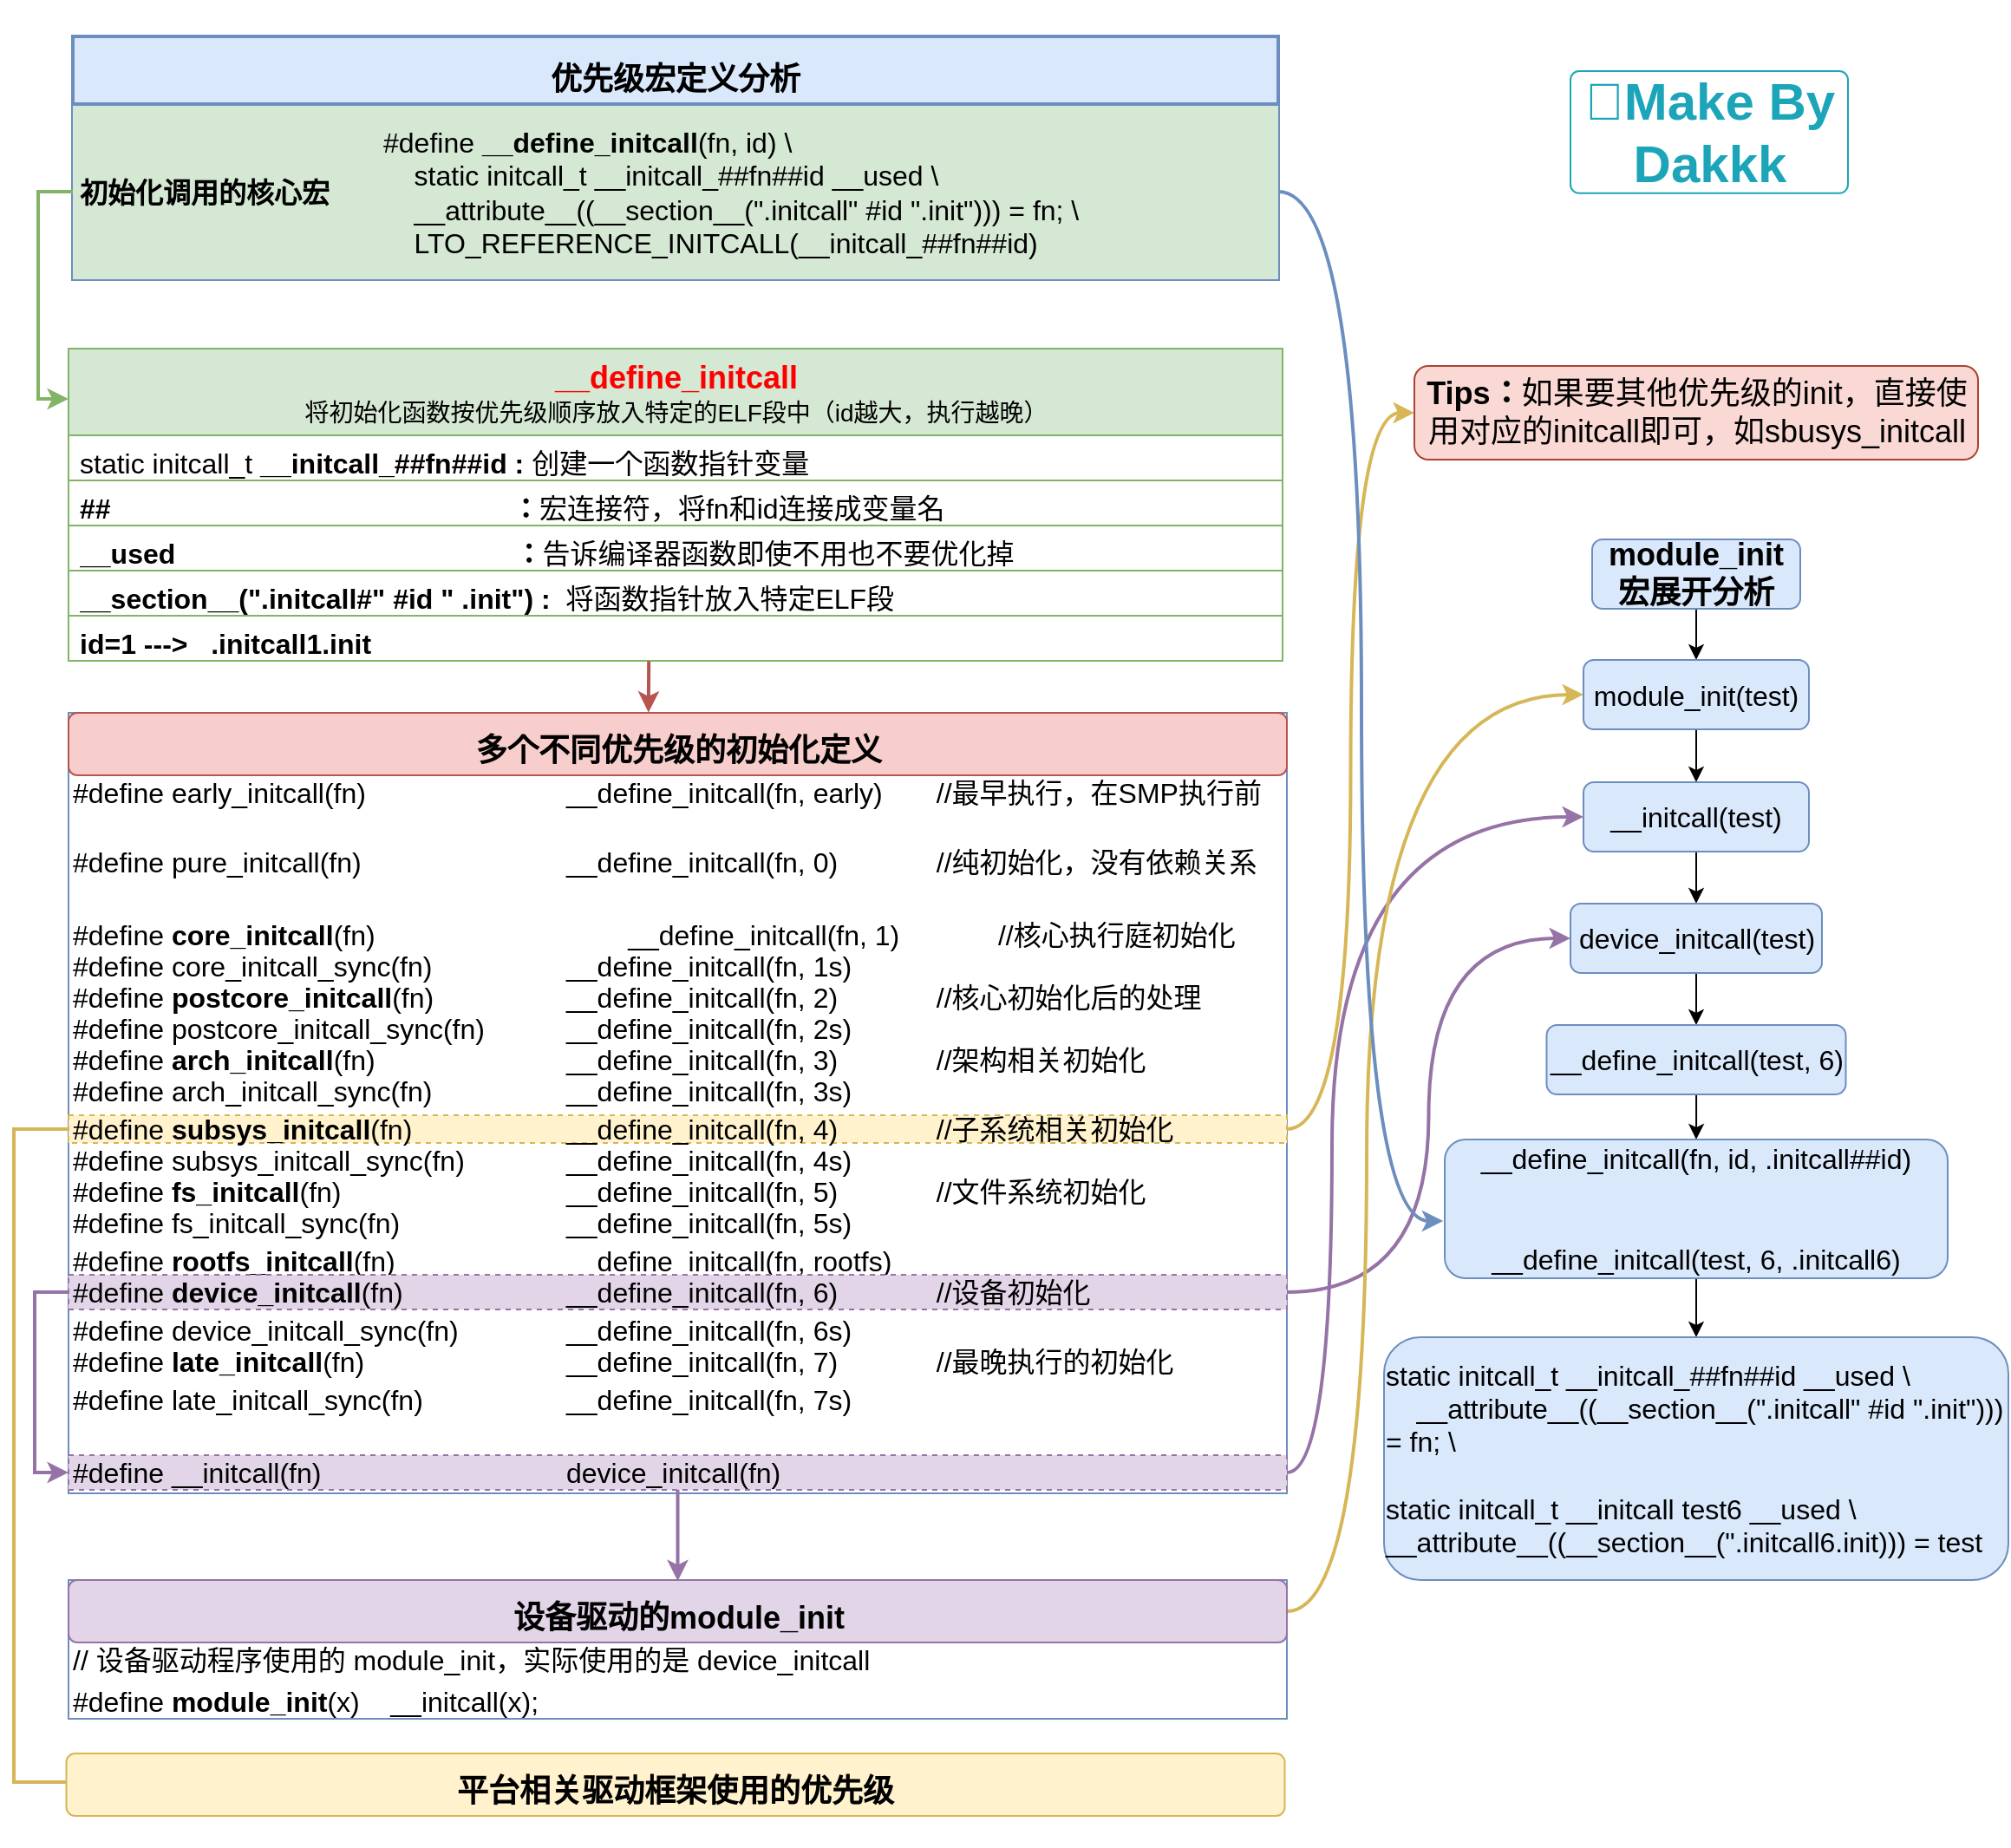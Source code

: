 <mxfile version="27.0.9">
  <diagram name="第 1 页" id="jYIrKezd6__9459T_uZ2">
    <mxGraphModel dx="2066" dy="1201" grid="1" gridSize="10" guides="1" tooltips="1" connect="1" arrows="1" fold="1" page="1" pageScale="1" pageWidth="1169" pageHeight="1654" math="0" shadow="0">
      <root>
        <mxCell id="0" />
        <mxCell id="1" parent="0" />
        <mxCell id="BAyyfJF-Jhxf_yc68yaH-1" value="" style="shape=table;startSize=0;container=1;collapsible=0;childLayout=tableLayout;fixedRows=1;rowLines=0;fontStyle=0;strokeColor=#6c8ebf;fontSize=16;spacing=4;spacingTop=0;spacingLeft=0;spacingBottom=0;strokeWidth=2;fillColor=none;" parent="1" vertex="1">
          <mxGeometry x="44.0" y="79" width="695" height="101" as="geometry" />
        </mxCell>
        <mxCell id="BAyyfJF-Jhxf_yc68yaH-2" value="" style="shape=tableRow;horizontal=0;startSize=0;swimlaneHead=0;swimlaneBody=0;top=0;left=0;bottom=0;right=0;collapsible=0;dropTarget=0;fillColor=none;points=[[0,0.5],[1,0.5]];portConstraint=eastwest;strokeColor=inherit;fontSize=16;spacing=4;spacingTop=0;spacingLeft=0;spacingBottom=0;" parent="BAyyfJF-Jhxf_yc68yaH-1" vertex="1">
          <mxGeometry width="695" height="101" as="geometry" />
        </mxCell>
        <mxCell id="BAyyfJF-Jhxf_yc68yaH-3" value="初始化调用的核心宏" style="shape=partialRectangle;html=1;whiteSpace=wrap;connectable=0;fillColor=#d5e8d4;top=0;left=0;bottom=0;right=0;overflow=hidden;strokeColor=#82b366;fontSize=16;fontStyle=1;align=left;spacing=4;spacingTop=0;spacingLeft=0;spacingBottom=0;" parent="BAyyfJF-Jhxf_yc68yaH-2" vertex="1">
          <mxGeometry width="175" height="101" as="geometry">
            <mxRectangle width="175" height="101" as="alternateBounds" />
          </mxGeometry>
        </mxCell>
        <mxCell id="BAyyfJF-Jhxf_yc68yaH-4" value="&lt;div&gt;#define &lt;b&gt;__define_initcall&lt;/b&gt;(fn, id) \&lt;/div&gt;&lt;div&gt;&amp;nbsp; &amp;nbsp; static initcall_t __initcall_##fn##id __used \&lt;/div&gt;&lt;div&gt;&amp;nbsp; &amp;nbsp; __attribute__((__section__(&quot;.initcall&quot; #id &quot;.init&quot;))) = fn; \&lt;/div&gt;&lt;div&gt;&amp;nbsp; &amp;nbsp; LTO_REFERENCE_INITCALL(__initcall_##fn##id)&lt;/div&gt;" style="shape=partialRectangle;html=1;whiteSpace=wrap;connectable=0;fillColor=#d5e8d4;top=0;left=0;bottom=0;right=0;align=left;spacingLeft=0;overflow=hidden;strokeColor=#82b366;fontSize=16;spacing=4;spacingTop=0;spacingBottom=0;strokeWidth=1;" parent="BAyyfJF-Jhxf_yc68yaH-2" vertex="1">
          <mxGeometry x="175" width="520" height="101" as="geometry">
            <mxRectangle width="520" height="101" as="alternateBounds" />
          </mxGeometry>
        </mxCell>
        <mxCell id="BAyyfJF-Jhxf_yc68yaH-8" value="&lt;h1&gt;&lt;font style=&quot;font-size: 18px;&quot;&gt;优先级宏定义分析&lt;/font&gt;&lt;/h1&gt;" style="rounded=0;whiteSpace=wrap;html=1;fontSize=16;fillColor=#dae8fc;strokeColor=#6c8ebf;strokeWidth=2;" parent="1" vertex="1">
          <mxGeometry x="44" y="40" width="695" height="39" as="geometry" />
        </mxCell>
        <mxCell id="BAyyfJF-Jhxf_yc68yaH-19" value="&lt;span style=&quot;font-size: 18px;&quot;&gt;&lt;font style=&quot;color: light-dark(rgb(255, 0, 0), rgb(255, 255, 255));&quot;&gt;__define_initcall&lt;/font&gt;&lt;/span&gt;&lt;br style=&quot;font-size: 18px;&quot;&gt;&lt;span style=&quot;font-size: 14px; font-weight: 400;&quot;&gt;将初始化函数按优先级顺序放入特定的ELF段中（id越大，执行越晚）&lt;/span&gt;" style="swimlane;fontStyle=1;align=center;verticalAlign=top;childLayout=stackLayout;horizontal=1;startSize=50;horizontalStack=0;resizeParent=1;resizeParentMax=0;resizeLast=0;collapsible=1;marginBottom=0;whiteSpace=wrap;html=1;fillColor=#d5e8d4;strokeColor=#82b366;" parent="1" vertex="1">
          <mxGeometry x="41.5" y="220" width="700" height="180" as="geometry">
            <mxRectangle x="20" y="770" width="260" height="50" as="alternateBounds" />
          </mxGeometry>
        </mxCell>
        <mxCell id="BAyyfJF-Jhxf_yc68yaH-20" value="&lt;span style=&quot;font-size: 16px;&quot;&gt;static initcall_t &lt;b&gt;__initcall_##fn##id : &lt;/b&gt;创建一个函数指针变量&lt;/span&gt;" style="text;strokeColor=#82b366;fillColor=none;align=left;verticalAlign=top;spacingLeft=4;spacingRight=4;overflow=hidden;rotatable=0;points=[[0,0.5],[1,0.5]];portConstraint=eastwest;whiteSpace=wrap;html=1;" parent="BAyyfJF-Jhxf_yc68yaH-19" vertex="1">
          <mxGeometry y="50" width="700" height="26" as="geometry" />
        </mxCell>
        <mxCell id="BAyyfJF-Jhxf_yc68yaH-21" value="&lt;span style=&quot;font-size: 16px;&quot;&gt;&lt;b&gt;##&amp;nbsp; &amp;nbsp; &amp;nbsp; &amp;nbsp; &amp;nbsp; &amp;nbsp; &amp;nbsp; &amp;nbsp; &amp;nbsp; &amp;nbsp; &amp;nbsp; &amp;nbsp; &amp;nbsp; &amp;nbsp; &amp;nbsp; &amp;nbsp; &amp;nbsp; &amp;nbsp; &amp;nbsp; &amp;nbsp; &amp;nbsp; &amp;nbsp; &amp;nbsp; &amp;nbsp; &amp;nbsp; &amp;nbsp; ：&lt;/b&gt;宏连接符，将fn和id连接成变量名&lt;/span&gt;" style="text;strokeColor=#82b366;fillColor=none;align=left;verticalAlign=top;spacingLeft=4;spacingRight=4;overflow=hidden;rotatable=0;points=[[0,0.5],[1,0.5]];portConstraint=eastwest;whiteSpace=wrap;html=1;" parent="BAyyfJF-Jhxf_yc68yaH-19" vertex="1">
          <mxGeometry y="76" width="700" height="26" as="geometry" />
        </mxCell>
        <mxCell id="BAyyfJF-Jhxf_yc68yaH-24" value="&lt;span style=&quot;font-size: 16px;&quot;&gt;&lt;b&gt;__used&amp;nbsp; &amp;nbsp; &amp;nbsp; &amp;nbsp; &amp;nbsp; &amp;nbsp; &amp;nbsp; &amp;nbsp; &amp;nbsp; &amp;nbsp; &amp;nbsp; &amp;nbsp; &amp;nbsp; &amp;nbsp; &amp;nbsp; &amp;nbsp; &amp;nbsp; &amp;nbsp; &amp;nbsp; &amp;nbsp; &amp;nbsp; &amp;nbsp; ：&lt;/b&gt;告诉编译器函数即使不用也不要优化掉&lt;/span&gt;" style="text;strokeColor=#82b366;fillColor=none;align=left;verticalAlign=top;spacingLeft=4;spacingRight=4;overflow=hidden;rotatable=0;points=[[0,0.5],[1,0.5]];portConstraint=eastwest;whiteSpace=wrap;html=1;" parent="BAyyfJF-Jhxf_yc68yaH-19" vertex="1">
          <mxGeometry y="102" width="700" height="26" as="geometry" />
        </mxCell>
        <mxCell id="BAyyfJF-Jhxf_yc68yaH-25" value="&lt;span style=&quot;font-size: 16px;&quot;&gt;&lt;b&gt;__section__(&quot;.initcall#&quot; #id &quot; .init&quot;) :&amp;nbsp; &lt;/b&gt;将函数指针放入特定ELF段&lt;/span&gt;" style="text;strokeColor=#82b366;fillColor=none;align=left;verticalAlign=top;spacingLeft=4;spacingRight=4;overflow=hidden;rotatable=0;points=[[0,0.5],[1,0.5]];portConstraint=eastwest;whiteSpace=wrap;html=1;" parent="BAyyfJF-Jhxf_yc68yaH-19" vertex="1">
          <mxGeometry y="128" width="700" height="26" as="geometry" />
        </mxCell>
        <mxCell id="BAyyfJF-Jhxf_yc68yaH-26" value="&lt;span style=&quot;font-size: 16px;&quot;&gt;&lt;b&gt;id=1 ---&amp;gt;&amp;nbsp; &amp;nbsp;.initcall1.init&lt;/b&gt;&lt;/span&gt;" style="text;strokeColor=#82b366;fillColor=none;align=left;verticalAlign=top;spacingLeft=4;spacingRight=4;overflow=hidden;rotatable=0;points=[[0,0.5],[1,0.5]];portConstraint=eastwest;whiteSpace=wrap;html=1;" parent="BAyyfJF-Jhxf_yc68yaH-19" vertex="1">
          <mxGeometry y="154" width="700" height="26" as="geometry" />
        </mxCell>
        <mxCell id="BAyyfJF-Jhxf_yc68yaH-27" style="edgeStyle=orthogonalEdgeStyle;rounded=0;orthogonalLoop=1;jettySize=auto;html=1;entryX=0;entryY=0.161;entryDx=0;entryDy=0;entryPerimeter=0;fillColor=#d5e8d4;strokeColor=#82b366;strokeWidth=2;" parent="1" source="BAyyfJF-Jhxf_yc68yaH-2" target="BAyyfJF-Jhxf_yc68yaH-19" edge="1">
          <mxGeometry relative="1" as="geometry" />
        </mxCell>
        <mxCell id="BAyyfJF-Jhxf_yc68yaH-28" value="" style="rounded=0;whiteSpace=wrap;html=1;fillColor=none;strokeColor=#6c8ebf;" parent="1" vertex="1">
          <mxGeometry x="41.5" y="430" width="702.5" height="450" as="geometry" />
        </mxCell>
        <mxCell id="BAyyfJF-Jhxf_yc68yaH-29" value="&lt;h1 style=&quot;&quot;&gt;&lt;font style=&quot;font-size: 18px;&quot;&gt;多个不同优先级的初始化定义&lt;/font&gt;&lt;/h1&gt;" style="html=1;shadow=0;dashed=0;shape=mxgraph.bootstrap.rrect;rSize=5;strokeColor=#b85450;strokeWidth=1;fillColor=#f8cecc;whiteSpace=wrap;align=center;verticalAlign=middle;spacingLeft=0;fontStyle=1;fontSize=14;spacing=5;" parent="1" vertex="1">
          <mxGeometry x="41.5" y="430" width="702.5" height="36" as="geometry" />
        </mxCell>
        <mxCell id="BAyyfJF-Jhxf_yc68yaH-30" value="&lt;span style=&quot;font-size: 16px;&quot;&gt;#define early_initcall(fn)&amp;nbsp; &amp;nbsp; &amp;nbsp; &amp;nbsp; &amp;nbsp; &amp;nbsp;&lt;span style=&quot;white-space: pre;&quot;&gt;&#x9;&lt;/span&gt;&lt;span style=&quot;white-space: pre;&quot;&gt;&#x9;&lt;/span&gt;__define_initcall(fn, early)&lt;span style=&quot;white-space: pre;&quot;&gt;&#x9;&lt;/span&gt;//最早执行，在SMP执行前&lt;/span&gt;" style="text;html=1;align=left;verticalAlign=middle;whiteSpace=wrap;rounded=0;dashed=1;fontSize=14;" parent="1" vertex="1">
          <mxGeometry x="41.5" y="466" width="702.5" height="20" as="geometry" />
        </mxCell>
        <mxCell id="BAyyfJF-Jhxf_yc68yaH-32" value="&lt;font style=&quot;font-size: 16px;&quot;&gt;#define pure_initcall(fn)&amp;nbsp; &amp;nbsp; &amp;nbsp; &amp;nbsp; &amp;nbsp; &amp;nbsp; &amp;nbsp; &amp;nbsp; &amp;nbsp; &amp;nbsp; &amp;nbsp; &amp;nbsp; &lt;span style=&quot;white-space: pre;&quot;&gt;&#x9;&lt;/span&gt;__define_initcall(fn, 0)&lt;span style=&quot;white-space: pre;&quot;&gt;&#x9;&lt;/span&gt;&lt;span style=&quot;white-space: pre;&quot;&gt;&#x9;&lt;/span&gt;//纯初始化，没有依赖关系&lt;/font&gt;" style="text;html=1;align=left;verticalAlign=middle;whiteSpace=wrap;rounded=0;dashed=1;fontSize=14;" parent="1" vertex="1">
          <mxGeometry x="41.5" y="506" width="702.5" height="20" as="geometry" />
        </mxCell>
        <mxCell id="BAyyfJF-Jhxf_yc68yaH-33" value="&lt;span style=&quot;font-size: 16px;&quot;&gt;#define &lt;b&gt;core_initcall&lt;/b&gt;(fn)&amp;nbsp; &amp;nbsp; &amp;nbsp; &amp;nbsp; &amp;nbsp; &amp;nbsp; &amp;nbsp; &amp;nbsp; &amp;nbsp; &amp;nbsp; &amp;nbsp; &amp;nbsp; &amp;nbsp;&lt;span style=&quot;white-space: pre;&quot;&gt;&#x9;&lt;/span&gt;__define_initcall(fn, 1)&lt;span style=&quot;white-space: pre;&quot;&gt;&#x9;&lt;/span&gt;&lt;span style=&quot;white-space: pre;&quot;&gt;&#x9;&lt;/span&gt;//核心执行庭初始化&lt;/span&gt;" style="text;html=1;align=left;verticalAlign=middle;whiteSpace=wrap;rounded=0;dashed=1;fontSize=14;fillColor=none;strokeColor=none;" parent="1" vertex="1">
          <mxGeometry x="41.5" y="550" width="702.5" height="16" as="geometry" />
        </mxCell>
        <mxCell id="BAyyfJF-Jhxf_yc68yaH-34" value="&lt;span style=&quot;font-size: 16px;&quot;&gt;#define core_initcall_sync(fn)&amp;nbsp; &amp;nbsp; &amp;nbsp; &amp;nbsp; &amp;nbsp; &amp;nbsp; &amp;nbsp; &lt;span style=&quot;white-space: pre;&quot;&gt;&#x9;&lt;/span&gt;__define_initcall(fn, 1s)&lt;/span&gt;" style="text;html=1;align=left;verticalAlign=middle;whiteSpace=wrap;rounded=0;dashed=1;fontSize=14;" parent="1" vertex="1">
          <mxGeometry x="41.5" y="566" width="702.5" height="20" as="geometry" />
        </mxCell>
        <mxCell id="BAyyfJF-Jhxf_yc68yaH-35" value="&lt;span style=&quot;font-size: 16px;&quot;&gt;#define &lt;b&gt;arch_initcall&lt;/b&gt;(fn)&amp;nbsp; &amp;nbsp; &amp;nbsp; &amp;nbsp; &amp;nbsp; &amp;nbsp; &lt;span style=&quot;white-space: pre;&quot;&gt;&#x9;&lt;/span&gt;&lt;span style=&quot;white-space: pre;&quot;&gt;&#x9;&lt;/span&gt;__define_initcall(fn, 3)&lt;span style=&quot;white-space: pre;&quot;&gt;&#x9;&lt;/span&gt;&lt;span style=&quot;white-space: pre;&quot;&gt;&#x9;&lt;/span&gt;//架构相关初始化&lt;/span&gt;" style="text;html=1;align=left;verticalAlign=middle;whiteSpace=wrap;rounded=0;dashed=1;fontSize=14;" parent="1" vertex="1">
          <mxGeometry x="41.5" y="622" width="702.5" height="16" as="geometry" />
        </mxCell>
        <mxCell id="BAyyfJF-Jhxf_yc68yaH-36" value="&lt;span style=&quot;font-size: 16px;&quot;&gt;#define arch_initcall_sync(fn)&amp;nbsp; &amp;nbsp; &amp;nbsp; &amp;nbsp;&lt;span style=&quot;white-space: pre;&quot;&gt;&#x9;&lt;/span&gt;&lt;span style=&quot;white-space: pre;&quot;&gt;&#x9;&lt;/span&gt;__define_initcall(fn, 3s)&lt;/span&gt;" style="text;html=1;align=left;verticalAlign=middle;whiteSpace=wrap;rounded=0;dashed=1;fontSize=14;" parent="1" vertex="1">
          <mxGeometry x="41.5" y="638" width="702.5" height="20" as="geometry" />
        </mxCell>
        <mxCell id="BAyyfJF-Jhxf_yc68yaH-80" style="edgeStyle=orthogonalEdgeStyle;rounded=0;orthogonalLoop=1;jettySize=auto;html=1;entryX=-0.001;entryY=0.458;entryDx=0;entryDy=0;entryPerimeter=0;fillColor=#fff2cc;strokeColor=#d6b656;strokeWidth=2;" parent="1" edge="1">
          <mxGeometry relative="1" as="geometry">
            <mxPoint x="55.548" y="1046.488" as="targetPoint" />
            <mxPoint x="57.5" y="670" as="sourcePoint" />
            <Array as="points">
              <mxPoint x="10" y="670" />
              <mxPoint x="10" y="1047" />
            </Array>
          </mxGeometry>
        </mxCell>
        <mxCell id="HNHw9Tws9ojpuE0x8ka7-2" style="edgeStyle=orthogonalEdgeStyle;rounded=0;orthogonalLoop=1;jettySize=auto;html=1;entryX=0;entryY=0.5;entryDx=0;entryDy=0;fillColor=#fff2cc;strokeColor=#d6b656;strokeWidth=2;curved=1;" edge="1" parent="1" source="BAyyfJF-Jhxf_yc68yaH-37" target="HNHw9Tws9ojpuE0x8ka7-1">
          <mxGeometry relative="1" as="geometry" />
        </mxCell>
        <mxCell id="BAyyfJF-Jhxf_yc68yaH-37" value="&lt;font style=&quot;font-size: 16px;&quot;&gt;#define &lt;b&gt;subsys_initcall&lt;/b&gt;(fn)&amp;nbsp; &amp;nbsp; &amp;nbsp; &amp;nbsp; &amp;nbsp; &lt;span style=&quot;white-space: pre;&quot;&gt;&#x9;&lt;/span&gt;&lt;span style=&quot;white-space: pre;&quot;&gt;&#x9;&lt;/span&gt;__define_initcall(fn, 4)&lt;span style=&quot;white-space: pre;&quot;&gt;&#x9;&lt;/span&gt;&lt;span style=&quot;white-space: pre;&quot;&gt;&#x9;&lt;/span&gt;//子系统相关初始化&lt;/font&gt;" style="text;html=1;align=left;verticalAlign=middle;whiteSpace=wrap;rounded=0;dashed=1;fontSize=14;fillColor=#fff2cc;strokeColor=#d6b656;" parent="1" vertex="1">
          <mxGeometry x="41.5" y="662" width="702.5" height="16" as="geometry" />
        </mxCell>
        <mxCell id="BAyyfJF-Jhxf_yc68yaH-38" value="&lt;span style=&quot;font-size: 16px;&quot;&gt;#define subsys_initcall_sync(fn)&amp;nbsp; &amp;nbsp; &amp;nbsp;&lt;span style=&quot;white-space: pre;&quot;&gt;&#x9;&lt;/span&gt;__define_initcall(fn, 4s)&lt;/span&gt;" style="text;html=1;align=left;verticalAlign=middle;whiteSpace=wrap;rounded=0;dashed=1;fontSize=14;" parent="1" vertex="1">
          <mxGeometry x="41.5" y="678" width="702.5" height="20" as="geometry" />
        </mxCell>
        <mxCell id="BAyyfJF-Jhxf_yc68yaH-39" value="&lt;span style=&quot;font-size: 16px;&quot;&gt;#define &lt;b&gt;fs_initcall&lt;/b&gt;(fn)&amp;nbsp; &amp;nbsp; &amp;nbsp; &amp;nbsp; &amp;nbsp; &amp;nbsp; &amp;nbsp; &lt;span style=&quot;white-space: pre;&quot;&gt;&#x9;&lt;/span&gt;&lt;span style=&quot;white-space: pre;&quot;&gt;&#x9;&lt;/span&gt;__define_initcall(fn, 5)&lt;span style=&quot;white-space: pre;&quot;&gt;&#x9;&lt;span style=&quot;white-space: pre;&quot;&gt;&#x9;&lt;/span&gt;&lt;/span&gt;//文件系统初始化&lt;/span&gt;" style="text;html=1;align=left;verticalAlign=middle;whiteSpace=wrap;rounded=0;dashed=1;fontSize=14;" parent="1" vertex="1">
          <mxGeometry x="41.5" y="698" width="702.5" height="16" as="geometry" />
        </mxCell>
        <mxCell id="BAyyfJF-Jhxf_yc68yaH-40" value="&lt;span style=&quot;font-size: 16px;&quot;&gt;#define fs_initcall_sync(fn)&amp;nbsp; &amp;nbsp; &amp;nbsp; &amp;nbsp; &amp;nbsp; &amp;nbsp; &amp;nbsp; &lt;span style=&quot;white-space: pre;&quot;&gt;&#x9;&lt;/span&gt;__define_initcall(fn, 5s)&lt;/span&gt;" style="text;html=1;align=left;verticalAlign=middle;whiteSpace=wrap;rounded=0;dashed=1;fontSize=14;" parent="1" vertex="1">
          <mxGeometry x="41.5" y="714" width="702.5" height="20" as="geometry" />
        </mxCell>
        <mxCell id="BAyyfJF-Jhxf_yc68yaH-41" value="&lt;font style=&quot;font-size: 16px;&quot;&gt;#define &lt;b&gt;rootfs_initcall&lt;/b&gt;(fn)&amp;nbsp; &amp;nbsp; &amp;nbsp; &amp;nbsp; &amp;nbsp; &lt;span style=&quot;white-space: pre;&quot;&gt;&#x9;&lt;/span&gt;&lt;span style=&quot;white-space: pre;&quot;&gt;&#x9;&lt;/span&gt;__define_initcall(fn, rootfs)&lt;span style=&quot;white-space: pre;&quot;&gt;&#x9;&lt;/span&gt;&lt;/font&gt;" style="text;html=1;align=left;verticalAlign=middle;whiteSpace=wrap;rounded=0;dashed=1;fontSize=14;" parent="1" vertex="1">
          <mxGeometry x="41.5" y="738" width="702.5" height="16" as="geometry" />
        </mxCell>
        <mxCell id="BAyyfJF-Jhxf_yc68yaH-55" style="edgeStyle=orthogonalEdgeStyle;rounded=0;orthogonalLoop=1;jettySize=auto;html=1;entryX=0;entryY=0.5;entryDx=0;entryDy=0;fillColor=#e1d5e7;strokeColor=#9673a6;strokeWidth=2;" parent="1" source="BAyyfJF-Jhxf_yc68yaH-42" target="BAyyfJF-Jhxf_yc68yaH-47" edge="1">
          <mxGeometry relative="1" as="geometry">
            <Array as="points">
              <mxPoint x="22" y="764" />
              <mxPoint x="22" y="868" />
            </Array>
          </mxGeometry>
        </mxCell>
        <mxCell id="BAyyfJF-Jhxf_yc68yaH-106" style="edgeStyle=orthogonalEdgeStyle;rounded=0;orthogonalLoop=1;jettySize=auto;html=1;entryX=0;entryY=0.5;entryDx=0;entryDy=0;fillColor=#e1d5e7;strokeColor=#9673a6;strokeWidth=2;curved=1;" parent="1" source="BAyyfJF-Jhxf_yc68yaH-42" target="BAyyfJF-Jhxf_yc68yaH-85" edge="1">
          <mxGeometry relative="1" as="geometry" />
        </mxCell>
        <mxCell id="BAyyfJF-Jhxf_yc68yaH-42" value="&lt;span style=&quot;font-size: 16px;&quot;&gt;#define &lt;b&gt;device_initcall&lt;/b&gt;(fn)&amp;nbsp; &amp;nbsp; &amp;nbsp; &amp;nbsp; &amp;nbsp; &lt;span style=&quot;white-space: pre;&quot;&gt;&#x9;&lt;/span&gt;&lt;span style=&quot;white-space: pre;&quot;&gt;&#x9;&lt;/span&gt;__define_initcall(fn, 6)&lt;span style=&quot;white-space: pre;&quot;&gt;&#x9;&lt;/span&gt;&lt;span style=&quot;white-space: pre;&quot;&gt;&#x9;&lt;/span&gt;//设备初始化&lt;/span&gt;" style="text;html=1;align=left;verticalAlign=middle;whiteSpace=wrap;rounded=0;dashed=1;fontSize=14;fillColor=#e1d5e7;strokeColor=#9673a6;" parent="1" vertex="1">
          <mxGeometry x="41.5" y="754" width="702.5" height="20" as="geometry" />
        </mxCell>
        <mxCell id="BAyyfJF-Jhxf_yc68yaH-43" value="&lt;span style=&quot;font-size: 16px;&quot;&gt;#define device_initcall_sync(fn)&amp;nbsp; &amp;nbsp; &amp;nbsp;&lt;span style=&quot;white-space: pre;&quot;&gt;&#x9;&lt;/span&gt;&lt;span style=&quot;white-space: pre;&quot;&gt;&#x9;&lt;/span&gt;__define_initcall(fn, 6s)&lt;/span&gt;" style="text;html=1;align=left;verticalAlign=middle;whiteSpace=wrap;rounded=0;dashed=1;fontSize=14;" parent="1" vertex="1">
          <mxGeometry x="41.5" y="778" width="702.5" height="16" as="geometry" />
        </mxCell>
        <mxCell id="BAyyfJF-Jhxf_yc68yaH-44" value="&lt;span style=&quot;font-size: 16px;&quot;&gt;#define &lt;b&gt;late_initcall&lt;/b&gt;(fn)&amp;nbsp; &amp;nbsp; &amp;nbsp; &amp;nbsp; &amp;nbsp; &amp;nbsp; &lt;span style=&quot;white-space: pre;&quot;&gt;&#x9;&lt;/span&gt;&lt;span style=&quot;white-space: pre;&quot;&gt;&#x9;&lt;/span&gt;__define_initcall(fn, 7)&lt;span style=&quot;white-space: pre;&quot;&gt;&#x9;&lt;/span&gt;&lt;span style=&quot;white-space: pre;&quot;&gt;&#x9;&lt;/span&gt;//最晚执行的初始化&lt;/span&gt;" style="text;html=1;align=left;verticalAlign=middle;whiteSpace=wrap;rounded=0;dashed=1;fontSize=14;" parent="1" vertex="1">
          <mxGeometry x="41.5" y="794" width="702.5" height="20" as="geometry" />
        </mxCell>
        <mxCell id="BAyyfJF-Jhxf_yc68yaH-45" value="&lt;span style=&quot;font-size: 16px;&quot;&gt;#define late_initcall_sync(fn)&amp;nbsp; &amp;nbsp; &amp;nbsp; &amp;nbsp;&lt;span style=&quot;white-space: pre;&quot;&gt;&#x9;&lt;/span&gt;&lt;span style=&quot;white-space: pre;&quot;&gt;&#x9;&lt;/span&gt;__define_initcall(fn, 7s)&lt;/span&gt;" style="text;html=1;align=left;verticalAlign=middle;whiteSpace=wrap;rounded=0;dashed=1;fontSize=14;" parent="1" vertex="1">
          <mxGeometry x="41.5" y="818" width="702.5" height="16" as="geometry" />
        </mxCell>
        <mxCell id="BAyyfJF-Jhxf_yc68yaH-105" style="edgeStyle=orthogonalEdgeStyle;rounded=0;orthogonalLoop=1;jettySize=auto;html=1;entryX=0;entryY=0.5;entryDx=0;entryDy=0;fillColor=#e1d5e7;strokeColor=#9673a6;strokeWidth=2;curved=1;" parent="1" source="BAyyfJF-Jhxf_yc68yaH-47" target="BAyyfJF-Jhxf_yc68yaH-84" edge="1">
          <mxGeometry relative="1" as="geometry">
            <Array as="points">
              <mxPoint x="770" y="868" />
              <mxPoint x="770" y="490" />
            </Array>
          </mxGeometry>
        </mxCell>
        <mxCell id="BAyyfJF-Jhxf_yc68yaH-47" value="&lt;span style=&quot;font-size: 16px;&quot;&gt;#define __initcall(fn) &lt;span style=&quot;white-space: pre;&quot;&gt;&#x9;&lt;/span&gt;&lt;span style=&quot;white-space: pre;&quot;&gt;&#x9;&lt;/span&gt;&lt;span style=&quot;white-space: pre;&quot;&gt;&#x9;&lt;/span&gt;&lt;span style=&quot;white-space: pre;&quot;&gt;&#x9;&lt;/span&gt;device_initcall(fn)&lt;/span&gt;" style="text;html=1;align=left;verticalAlign=middle;whiteSpace=wrap;rounded=0;dashed=1;fontSize=14;fillColor=#e1d5e7;strokeColor=#9673a6;" parent="1" vertex="1">
          <mxGeometry x="41.5" y="858" width="702.5" height="20" as="geometry" />
        </mxCell>
        <mxCell id="BAyyfJF-Jhxf_yc68yaH-52" value="&lt;span style=&quot;font-size: 16px;&quot;&gt;#define &lt;b&gt;postcore_initcall&lt;/b&gt;(fn)&amp;nbsp; &amp;nbsp; &amp;nbsp; &amp;nbsp; &lt;span style=&quot;white-space: pre;&quot;&gt;&#x9;&lt;/span&gt;&lt;span style=&quot;white-space: pre;&quot;&gt;&#x9;&lt;/span&gt;__define_initcall(fn, 2)&lt;span style=&quot;white-space: pre;&quot;&gt;&#x9;&lt;/span&gt;&lt;span style=&quot;white-space: pre;&quot;&gt;&#x9;&lt;/span&gt;//核心初始化后的处理&lt;/span&gt;" style="text;html=1;align=left;verticalAlign=middle;whiteSpace=wrap;rounded=0;dashed=1;fontSize=14;fillColor=none;strokeColor=none;" parent="1" vertex="1">
          <mxGeometry x="41.5" y="586" width="702.5" height="16" as="geometry" />
        </mxCell>
        <mxCell id="BAyyfJF-Jhxf_yc68yaH-53" value="&lt;span style=&quot;font-size: 16px;&quot;&gt;#define postcore_initcall_sync(fn)&amp;nbsp; &amp;nbsp;&lt;span style=&quot;white-space: pre;&quot;&gt;&#x9;&lt;/span&gt;__define_initcall(fn, 2s)&lt;/span&gt;" style="text;html=1;align=left;verticalAlign=middle;whiteSpace=wrap;rounded=0;dashed=1;fontSize=14;" parent="1" vertex="1">
          <mxGeometry x="41.5" y="602" width="702.5" height="20" as="geometry" />
        </mxCell>
        <mxCell id="BAyyfJF-Jhxf_yc68yaH-54" value="" style="endArrow=classic;html=1;rounded=0;exitX=0.478;exitY=1.011;exitDx=0;exitDy=0;exitPerimeter=0;entryX=0.476;entryY=-0.005;entryDx=0;entryDy=0;entryPerimeter=0;fillColor=#f8cecc;strokeColor=#b85450;strokeWidth=2;" parent="1" source="BAyyfJF-Jhxf_yc68yaH-26" target="BAyyfJF-Jhxf_yc68yaH-29" edge="1">
          <mxGeometry width="50" height="50" relative="1" as="geometry">
            <mxPoint x="384.11" y="400.988" as="sourcePoint" />
            <mxPoint x="384.002" y="429.82" as="targetPoint" />
          </mxGeometry>
        </mxCell>
        <mxCell id="BAyyfJF-Jhxf_yc68yaH-56" value="" style="rounded=0;whiteSpace=wrap;html=1;fillColor=none;strokeColor=#6c8ebf;" parent="1" vertex="1">
          <mxGeometry x="41.5" y="930" width="702.5" height="80" as="geometry" />
        </mxCell>
        <mxCell id="BAyyfJF-Jhxf_yc68yaH-103" style="edgeStyle=orthogonalEdgeStyle;rounded=0;orthogonalLoop=1;jettySize=auto;html=1;entryX=0;entryY=0.5;entryDx=0;entryDy=0;fillColor=#fff2cc;strokeColor=#d6b656;strokeWidth=2;curved=1;" parent="1" source="BAyyfJF-Jhxf_yc68yaH-57" target="BAyyfJF-Jhxf_yc68yaH-83" edge="1">
          <mxGeometry relative="1" as="geometry">
            <Array as="points">
              <mxPoint x="790" y="948" />
              <mxPoint x="790" y="420" />
            </Array>
          </mxGeometry>
        </mxCell>
        <mxCell id="BAyyfJF-Jhxf_yc68yaH-57" value="&lt;h1 style=&quot;&quot;&gt;&lt;font style=&quot;font-size: 18px;&quot;&gt;设备驱动的module_init&lt;/font&gt;&lt;/h1&gt;" style="html=1;shadow=0;dashed=0;shape=mxgraph.bootstrap.rrect;rSize=5;strokeColor=#9673a6;strokeWidth=1;fillColor=#e1d5e7;whiteSpace=wrap;align=center;verticalAlign=middle;spacingLeft=0;fontStyle=1;fontSize=14;spacing=5;" parent="1" vertex="1">
          <mxGeometry x="41.5" y="930" width="702.5" height="36" as="geometry" />
        </mxCell>
        <mxCell id="BAyyfJF-Jhxf_yc68yaH-58" value="&lt;span style=&quot;font-size: 16px;&quot;&gt;// 设备驱动程序使用的 module_init，实际使用的是 device_initcall&lt;/span&gt;" style="text;html=1;align=left;verticalAlign=middle;whiteSpace=wrap;rounded=0;dashed=1;fontSize=14;" parent="1" vertex="1">
          <mxGeometry x="41.5" y="966" width="702.5" height="20" as="geometry" />
        </mxCell>
        <mxCell id="BAyyfJF-Jhxf_yc68yaH-77" value="&lt;span style=&quot;font-size: 16px;&quot;&gt;#define &lt;b&gt;module_init&lt;/b&gt;(x)&amp;nbsp; &amp;nbsp; __initcall(x);&lt;/span&gt;" style="text;html=1;align=left;verticalAlign=middle;whiteSpace=wrap;rounded=0;dashed=1;fontSize=14;" parent="1" vertex="1">
          <mxGeometry x="41.5" y="990" width="702.5" height="20" as="geometry" />
        </mxCell>
        <mxCell id="BAyyfJF-Jhxf_yc68yaH-79" style="edgeStyle=orthogonalEdgeStyle;rounded=0;orthogonalLoop=1;jettySize=auto;html=1;entryX=0.5;entryY=0.016;entryDx=0;entryDy=0;entryPerimeter=0;fillColor=#e1d5e7;strokeColor=#9673a6;strokeWidth=2;" parent="1" source="BAyyfJF-Jhxf_yc68yaH-47" target="BAyyfJF-Jhxf_yc68yaH-57" edge="1">
          <mxGeometry relative="1" as="geometry" />
        </mxCell>
        <mxCell id="BAyyfJF-Jhxf_yc68yaH-81" value="&lt;h1 style=&quot;&quot;&gt;&lt;font style=&quot;font-size: 18px;&quot;&gt;平台相关驱动框架使用的优先级&lt;/font&gt;&lt;/h1&gt;" style="html=1;shadow=0;dashed=0;shape=mxgraph.bootstrap.rrect;rSize=5;strokeColor=#d6b656;strokeWidth=1;fillColor=#fff2cc;whiteSpace=wrap;align=center;verticalAlign=middle;spacingLeft=0;fontStyle=1;fontSize=14;spacing=5;" parent="1" vertex="1">
          <mxGeometry x="40.25" y="1030" width="702.5" height="36" as="geometry" />
        </mxCell>
        <mxCell id="BAyyfJF-Jhxf_yc68yaH-89" style="edgeStyle=orthogonalEdgeStyle;rounded=0;orthogonalLoop=1;jettySize=auto;html=1;" parent="1" source="BAyyfJF-Jhxf_yc68yaH-82" target="BAyyfJF-Jhxf_yc68yaH-83" edge="1">
          <mxGeometry relative="1" as="geometry" />
        </mxCell>
        <mxCell id="BAyyfJF-Jhxf_yc68yaH-82" value="&lt;h2&gt;&lt;font style=&quot;font-size: 18px;&quot;&gt;module_init宏展开分析&lt;/font&gt;&lt;/h2&gt;" style="rounded=1;whiteSpace=wrap;html=1;fillColor=#dae8fc;strokeColor=#6c8ebf;fontStyle=1" parent="1" vertex="1">
          <mxGeometry x="920" y="330" width="120" height="40" as="geometry" />
        </mxCell>
        <mxCell id="BAyyfJF-Jhxf_yc68yaH-90" style="edgeStyle=orthogonalEdgeStyle;rounded=0;orthogonalLoop=1;jettySize=auto;html=1;entryX=0.5;entryY=0;entryDx=0;entryDy=0;" parent="1" source="BAyyfJF-Jhxf_yc68yaH-83" target="BAyyfJF-Jhxf_yc68yaH-84" edge="1">
          <mxGeometry relative="1" as="geometry" />
        </mxCell>
        <mxCell id="BAyyfJF-Jhxf_yc68yaH-83" value="&lt;h2&gt;&lt;font style=&quot;font-size: 16px; font-weight: normal;&quot;&gt;module_init(test)&lt;/font&gt;&lt;/h2&gt;" style="rounded=1;whiteSpace=wrap;html=1;fillColor=#dae8fc;strokeColor=#6c8ebf;fontStyle=1" parent="1" vertex="1">
          <mxGeometry x="915" y="399.5" width="130" height="40" as="geometry" />
        </mxCell>
        <mxCell id="BAyyfJF-Jhxf_yc68yaH-91" style="edgeStyle=orthogonalEdgeStyle;rounded=0;orthogonalLoop=1;jettySize=auto;html=1;entryX=0.5;entryY=0;entryDx=0;entryDy=0;" parent="1" source="BAyyfJF-Jhxf_yc68yaH-84" target="BAyyfJF-Jhxf_yc68yaH-85" edge="1">
          <mxGeometry relative="1" as="geometry" />
        </mxCell>
        <mxCell id="BAyyfJF-Jhxf_yc68yaH-84" value="&lt;h2&gt;&lt;span style=&quot;font-size: 16px; font-weight: 400;&quot;&gt;__initcall(test)&lt;/span&gt;&lt;/h2&gt;" style="rounded=1;whiteSpace=wrap;html=1;fillColor=#dae8fc;strokeColor=#6c8ebf;fontStyle=1" parent="1" vertex="1">
          <mxGeometry x="915" y="470" width="130" height="40" as="geometry" />
        </mxCell>
        <mxCell id="BAyyfJF-Jhxf_yc68yaH-92" style="edgeStyle=orthogonalEdgeStyle;rounded=0;orthogonalLoop=1;jettySize=auto;html=1;entryX=0.5;entryY=0;entryDx=0;entryDy=0;" parent="1" source="BAyyfJF-Jhxf_yc68yaH-85" target="BAyyfJF-Jhxf_yc68yaH-86" edge="1">
          <mxGeometry relative="1" as="geometry" />
        </mxCell>
        <mxCell id="BAyyfJF-Jhxf_yc68yaH-85" value="&lt;h2&gt;&lt;span style=&quot;font-size: 16px; font-weight: 400;&quot;&gt;device_initcall(test)&lt;/span&gt;&lt;/h2&gt;" style="rounded=1;whiteSpace=wrap;html=1;fillColor=#dae8fc;strokeColor=#6c8ebf;fontStyle=1" parent="1" vertex="1">
          <mxGeometry x="907.5" y="540" width="145" height="40" as="geometry" />
        </mxCell>
        <mxCell id="BAyyfJF-Jhxf_yc68yaH-93" style="edgeStyle=orthogonalEdgeStyle;rounded=0;orthogonalLoop=1;jettySize=auto;html=1;" parent="1" source="BAyyfJF-Jhxf_yc68yaH-86" target="BAyyfJF-Jhxf_yc68yaH-88" edge="1">
          <mxGeometry relative="1" as="geometry" />
        </mxCell>
        <mxCell id="BAyyfJF-Jhxf_yc68yaH-86" value="&lt;h2&gt;&lt;span style=&quot;font-size: 16px; font-weight: 400;&quot;&gt;__define_initcall(test, 6)&lt;/span&gt;&lt;/h2&gt;" style="rounded=1;whiteSpace=wrap;html=1;fillColor=#dae8fc;strokeColor=#6c8ebf;fontStyle=1" parent="1" vertex="1">
          <mxGeometry x="893.75" y="610" width="172.5" height="40" as="geometry" />
        </mxCell>
        <mxCell id="BAyyfJF-Jhxf_yc68yaH-95" style="edgeStyle=orthogonalEdgeStyle;rounded=0;orthogonalLoop=1;jettySize=auto;html=1;entryX=0.5;entryY=0;entryDx=0;entryDy=0;" parent="1" source="BAyyfJF-Jhxf_yc68yaH-88" target="BAyyfJF-Jhxf_yc68yaH-94" edge="1">
          <mxGeometry relative="1" as="geometry" />
        </mxCell>
        <mxCell id="BAyyfJF-Jhxf_yc68yaH-88" value="&lt;h2&gt;&lt;span style=&quot;font-size: 16px; font-weight: 400;&quot;&gt;__define_initcall(fn, id, .initcall##id)&lt;br&gt;&lt;br&gt;&lt;/span&gt;&lt;/h2&gt;&lt;h2&gt;&lt;span style=&quot;font-size: 16px; font-weight: 400;&quot;&gt;__define_initcall(test, 6, .initcall6)&lt;/span&gt;&lt;/h2&gt;" style="rounded=1;whiteSpace=wrap;html=1;fillColor=#dae8fc;strokeColor=#6c8ebf;fontStyle=1" parent="1" vertex="1">
          <mxGeometry x="835" y="676" width="290" height="80" as="geometry" />
        </mxCell>
        <mxCell id="BAyyfJF-Jhxf_yc68yaH-94" value="&lt;h2&gt;&lt;div style=&quot;font-size: 16px; font-weight: 400; text-align: left;&quot;&gt;static initcall_t __initcall_##fn##id __used \&lt;/div&gt;&lt;div style=&quot;font-size: 16px; font-weight: 400; text-align: left;&quot;&gt;&amp;nbsp; &amp;nbsp; __attribute__((__section__(&quot;.initcall&quot; #id &quot;.init&quot;))) = fn; \&lt;br&gt;&lt;br&gt;static initcall_t __initcall test6 __used \&lt;br&gt;__attribute__((__section__(&quot;.initcall6.init))) = test&lt;/div&gt;&lt;/h2&gt;" style="rounded=1;whiteSpace=wrap;html=1;fillColor=#dae8fc;strokeColor=#6c8ebf;fontStyle=1" parent="1" vertex="1">
          <mxGeometry x="800" y="790" width="360" height="140" as="geometry" />
        </mxCell>
        <mxCell id="BAyyfJF-Jhxf_yc68yaH-99" style="edgeStyle=orthogonalEdgeStyle;rounded=0;orthogonalLoop=1;jettySize=auto;html=1;entryX=-0.003;entryY=0.588;entryDx=0;entryDy=0;entryPerimeter=0;curved=1;fillColor=#dae8fc;strokeColor=#6c8ebf;strokeWidth=2;" parent="1" source="BAyyfJF-Jhxf_yc68yaH-2" target="BAyyfJF-Jhxf_yc68yaH-88" edge="1">
          <mxGeometry relative="1" as="geometry" />
        </mxCell>
        <mxCell id="BAyyfJF-Jhxf_yc68yaH-101" value="&lt;font style=&quot;font-size: 30px;&quot;&gt;🌻Make By Dakkk&lt;/font&gt;" style="html=1;shadow=0;dashed=0;shape=mxgraph.bootstrap.rrect;rSize=5;strokeColor=#1CA5B8;strokeWidth=1;fillColor=none;fontColor=#1CA5B8;whiteSpace=wrap;align=center;verticalAlign=middle;spacingLeft=0;fontStyle=1;fontSize=16;spacing=5;" parent="1" vertex="1">
          <mxGeometry x="907.5" y="60" width="160" height="70.39" as="geometry" />
        </mxCell>
        <mxCell id="HNHw9Tws9ojpuE0x8ka7-1" value="&lt;h2&gt;&lt;font&gt;&lt;font style=&quot;&quot;&gt;Tips：&lt;/font&gt;&lt;font style=&quot;font-weight: normal;&quot;&gt;如果要其他优先级的init，直接使用对应的initcall即可，如sbusys_initcall&lt;/font&gt;&lt;/font&gt;&lt;/h2&gt;" style="rounded=1;whiteSpace=wrap;html=1;fillColor=#fad9d5;strokeColor=#ae4132;fontStyle=1;" vertex="1" parent="1">
          <mxGeometry x="817.5" y="230" width="325" height="54" as="geometry" />
        </mxCell>
      </root>
    </mxGraphModel>
  </diagram>
</mxfile>
